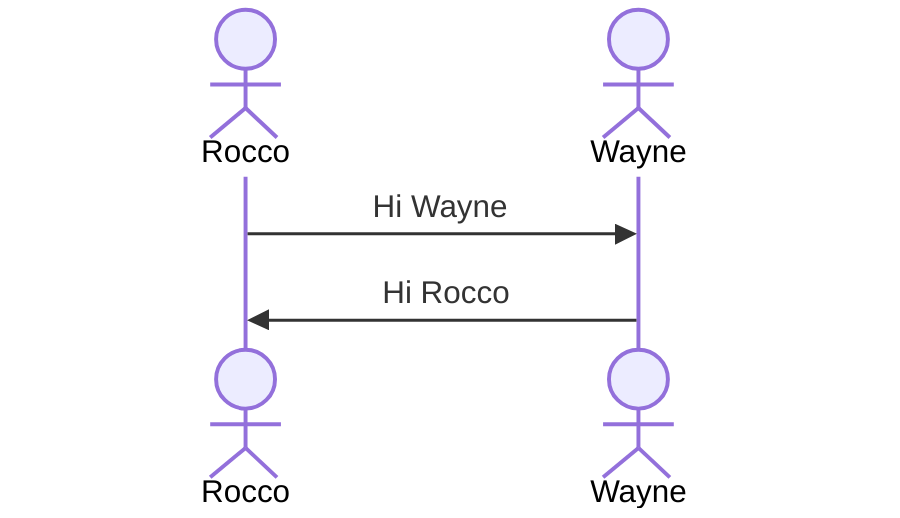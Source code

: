 sequenceDiagram
    actor Rocco
    actor Wayne
    
    Rocco->>Wayne: Hi Wayne
    Wayne->>Rocco: Hi Rocco